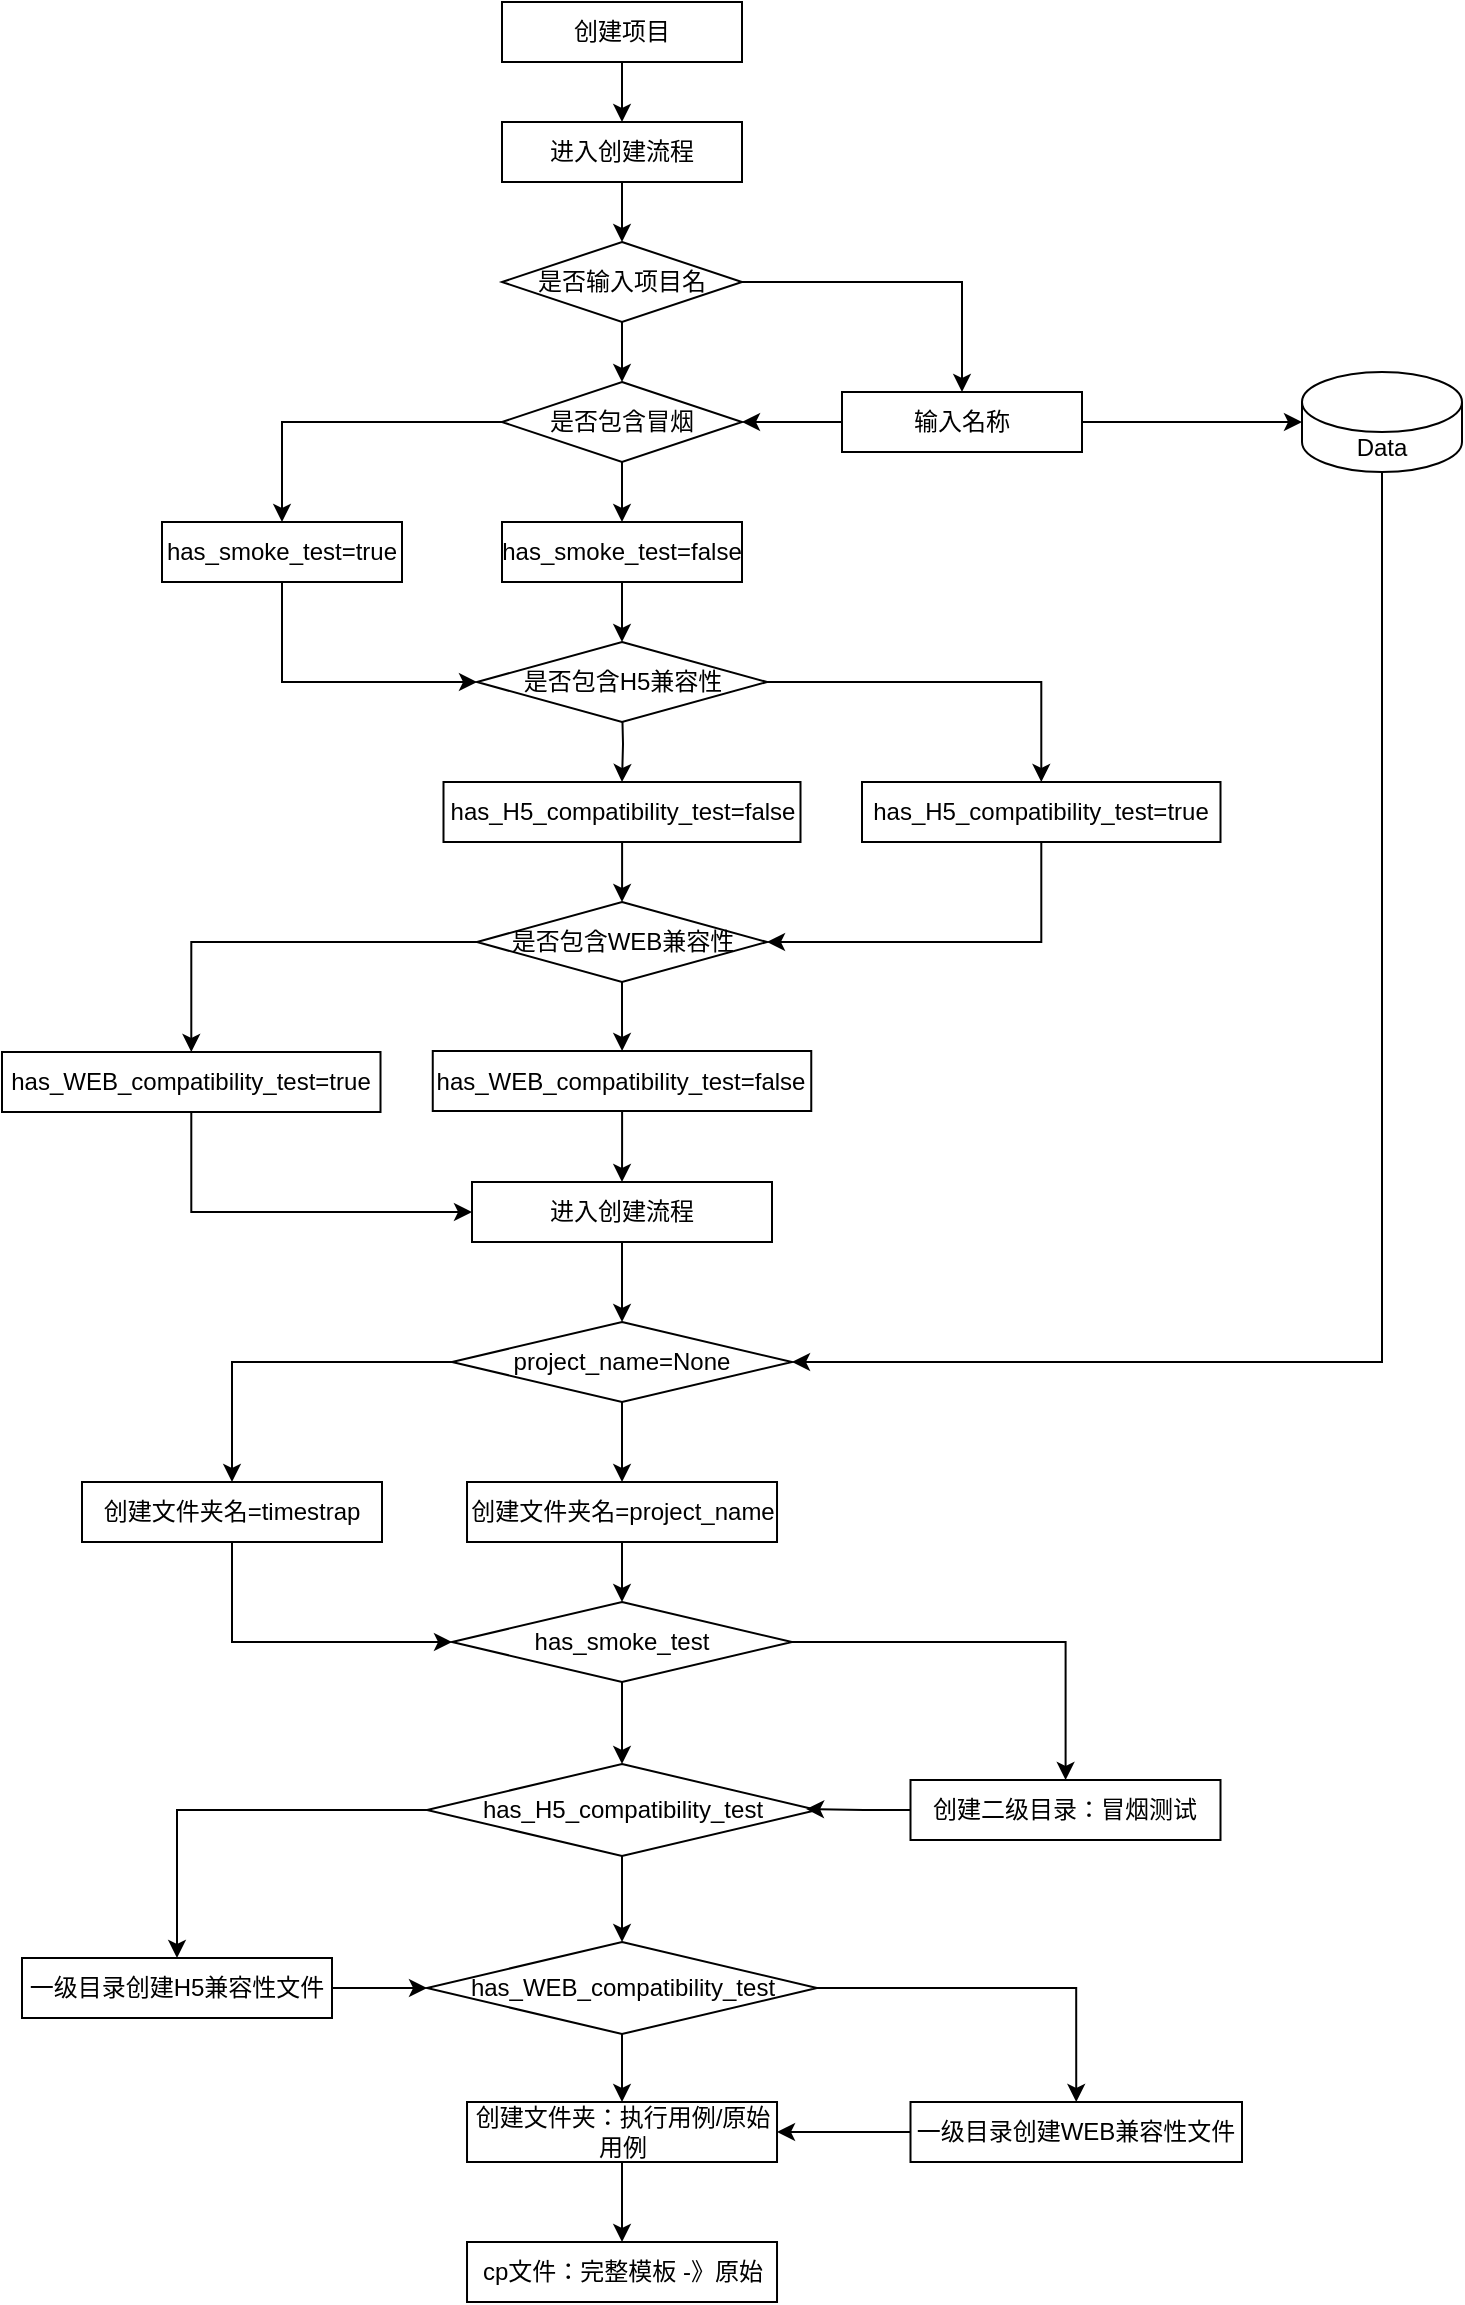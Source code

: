 <mxfile version="13.9.9" type="device"><diagram id="C5RBs43oDa-KdzZeNtuy" name="Page-1"><mxGraphModel dx="1742" dy="805" grid="1" gridSize="10" guides="1" tooltips="1" connect="1" arrows="1" fold="1" page="1" pageScale="1" pageWidth="827" pageHeight="1169" math="0" shadow="0"><root><mxCell id="WIyWlLk6GJQsqaUBKTNV-0"/><mxCell id="WIyWlLk6GJQsqaUBKTNV-1" parent="WIyWlLk6GJQsqaUBKTNV-0"/><mxCell id="SnkB5N2nYNm_8qGpGqau-2" style="edgeStyle=orthogonalEdgeStyle;rounded=0;orthogonalLoop=1;jettySize=auto;html=1;entryX=0.5;entryY=0;entryDx=0;entryDy=0;" edge="1" parent="WIyWlLk6GJQsqaUBKTNV-1" source="SnkB5N2nYNm_8qGpGqau-0" target="SnkB5N2nYNm_8qGpGqau-1"><mxGeometry relative="1" as="geometry"/></mxCell><mxCell id="SnkB5N2nYNm_8qGpGqau-0" value="创建项目" style="rounded=0;whiteSpace=wrap;html=1;" vertex="1" parent="WIyWlLk6GJQsqaUBKTNV-1"><mxGeometry x="30" y="10" width="120" height="30" as="geometry"/></mxCell><mxCell id="SnkB5N2nYNm_8qGpGqau-6" style="edgeStyle=orthogonalEdgeStyle;rounded=0;orthogonalLoop=1;jettySize=auto;html=1;entryX=0.5;entryY=0;entryDx=0;entryDy=0;" edge="1" parent="WIyWlLk6GJQsqaUBKTNV-1" source="SnkB5N2nYNm_8qGpGqau-1" target="SnkB5N2nYNm_8qGpGqau-5"><mxGeometry relative="1" as="geometry"/></mxCell><mxCell id="SnkB5N2nYNm_8qGpGqau-1" value="进入创建流程" style="rounded=0;whiteSpace=wrap;html=1;" vertex="1" parent="WIyWlLk6GJQsqaUBKTNV-1"><mxGeometry x="30" y="70" width="120" height="30" as="geometry"/></mxCell><mxCell id="SnkB5N2nYNm_8qGpGqau-11" style="edgeStyle=orthogonalEdgeStyle;rounded=0;orthogonalLoop=1;jettySize=auto;html=1;exitX=1;exitY=0.5;exitDx=0;exitDy=0;" edge="1" parent="WIyWlLk6GJQsqaUBKTNV-1" source="SnkB5N2nYNm_8qGpGqau-5" target="SnkB5N2nYNm_8qGpGqau-10"><mxGeometry relative="1" as="geometry"/></mxCell><mxCell id="SnkB5N2nYNm_8qGpGqau-13" style="edgeStyle=orthogonalEdgeStyle;rounded=0;orthogonalLoop=1;jettySize=auto;html=1;entryX=0.5;entryY=0;entryDx=0;entryDy=0;" edge="1" parent="WIyWlLk6GJQsqaUBKTNV-1" source="SnkB5N2nYNm_8qGpGqau-5" target="SnkB5N2nYNm_8qGpGqau-12"><mxGeometry relative="1" as="geometry"/></mxCell><mxCell id="SnkB5N2nYNm_8qGpGqau-5" value="是否输入项目名" style="rhombus;whiteSpace=wrap;html=1;" vertex="1" parent="WIyWlLk6GJQsqaUBKTNV-1"><mxGeometry x="30" y="130" width="120" height="40" as="geometry"/></mxCell><mxCell id="SnkB5N2nYNm_8qGpGqau-14" style="edgeStyle=orthogonalEdgeStyle;rounded=0;orthogonalLoop=1;jettySize=auto;html=1;" edge="1" parent="WIyWlLk6GJQsqaUBKTNV-1" source="SnkB5N2nYNm_8qGpGqau-10"><mxGeometry relative="1" as="geometry"><mxPoint x="150" y="220" as="targetPoint"/></mxGeometry></mxCell><mxCell id="SnkB5N2nYNm_8qGpGqau-18" style="edgeStyle=orthogonalEdgeStyle;rounded=0;orthogonalLoop=1;jettySize=auto;html=1;entryX=0;entryY=0.5;entryDx=0;entryDy=0;entryPerimeter=0;" edge="1" parent="WIyWlLk6GJQsqaUBKTNV-1" source="SnkB5N2nYNm_8qGpGqau-10" target="SnkB5N2nYNm_8qGpGqau-17"><mxGeometry relative="1" as="geometry"/></mxCell><mxCell id="SnkB5N2nYNm_8qGpGqau-10" value="输入名称" style="rounded=0;whiteSpace=wrap;html=1;" vertex="1" parent="WIyWlLk6GJQsqaUBKTNV-1"><mxGeometry x="200" y="205" width="120" height="30" as="geometry"/></mxCell><mxCell id="SnkB5N2nYNm_8qGpGqau-22" style="edgeStyle=orthogonalEdgeStyle;rounded=0;orthogonalLoop=1;jettySize=auto;html=1;" edge="1" parent="WIyWlLk6GJQsqaUBKTNV-1" source="SnkB5N2nYNm_8qGpGqau-12" target="SnkB5N2nYNm_8qGpGqau-20"><mxGeometry relative="1" as="geometry"/></mxCell><mxCell id="SnkB5N2nYNm_8qGpGqau-23" style="edgeStyle=orthogonalEdgeStyle;rounded=0;orthogonalLoop=1;jettySize=auto;html=1;entryX=0.5;entryY=0;entryDx=0;entryDy=0;" edge="1" parent="WIyWlLk6GJQsqaUBKTNV-1" source="SnkB5N2nYNm_8qGpGqau-12" target="SnkB5N2nYNm_8qGpGqau-19"><mxGeometry relative="1" as="geometry"/></mxCell><mxCell id="SnkB5N2nYNm_8qGpGqau-12" value="是否包含冒烟" style="rhombus;whiteSpace=wrap;html=1;" vertex="1" parent="WIyWlLk6GJQsqaUBKTNV-1"><mxGeometry x="30" y="200" width="120" height="40" as="geometry"/></mxCell><mxCell id="SnkB5N2nYNm_8qGpGqau-46" style="edgeStyle=orthogonalEdgeStyle;rounded=0;orthogonalLoop=1;jettySize=auto;html=1;entryX=1;entryY=0.5;entryDx=0;entryDy=0;" edge="1" parent="WIyWlLk6GJQsqaUBKTNV-1" source="SnkB5N2nYNm_8qGpGqau-17" target="SnkB5N2nYNm_8qGpGqau-47"><mxGeometry relative="1" as="geometry"><mxPoint x="450" y="690" as="targetPoint"/><Array as="points"><mxPoint x="470" y="690"/></Array></mxGeometry></mxCell><mxCell id="SnkB5N2nYNm_8qGpGqau-17" value="Data" style="shape=cylinder3;whiteSpace=wrap;html=1;boundedLbl=1;backgroundOutline=1;size=15;" vertex="1" parent="WIyWlLk6GJQsqaUBKTNV-1"><mxGeometry x="430" y="195" width="80" height="50" as="geometry"/></mxCell><mxCell id="SnkB5N2nYNm_8qGpGqau-31" style="edgeStyle=orthogonalEdgeStyle;rounded=0;orthogonalLoop=1;jettySize=auto;html=1;entryX=0.5;entryY=0;entryDx=0;entryDy=0;" edge="1" parent="WIyWlLk6GJQsqaUBKTNV-1" source="SnkB5N2nYNm_8qGpGqau-19" target="SnkB5N2nYNm_8qGpGqau-30"><mxGeometry relative="1" as="geometry"/></mxCell><mxCell id="SnkB5N2nYNm_8qGpGqau-19" value="has_smoke_test=false" style="rounded=0;whiteSpace=wrap;html=1;" vertex="1" parent="WIyWlLk6GJQsqaUBKTNV-1"><mxGeometry x="30" y="270" width="120" height="30" as="geometry"/></mxCell><mxCell id="SnkB5N2nYNm_8qGpGqau-24" style="edgeStyle=orthogonalEdgeStyle;rounded=0;orthogonalLoop=1;jettySize=auto;html=1;entryX=0;entryY=0.5;entryDx=0;entryDy=0;" edge="1" parent="WIyWlLk6GJQsqaUBKTNV-1" source="SnkB5N2nYNm_8qGpGqau-20" target="SnkB5N2nYNm_8qGpGqau-30"><mxGeometry relative="1" as="geometry"><mxPoint x="30" y="345" as="targetPoint"/><Array as="points"><mxPoint x="-80" y="350"/></Array></mxGeometry></mxCell><mxCell id="SnkB5N2nYNm_8qGpGqau-20" value="has_smoke_test=true" style="rounded=0;whiteSpace=wrap;html=1;" vertex="1" parent="WIyWlLk6GJQsqaUBKTNV-1"><mxGeometry x="-140" y="270" width="120" height="30" as="geometry"/></mxCell><mxCell id="SnkB5N2nYNm_8qGpGqau-27" style="edgeStyle=orthogonalEdgeStyle;rounded=0;orthogonalLoop=1;jettySize=auto;html=1;entryX=0.5;entryY=0;entryDx=0;entryDy=0;" edge="1" parent="WIyWlLk6GJQsqaUBKTNV-1" target="SnkB5N2nYNm_8qGpGqau-33"><mxGeometry relative="1" as="geometry"><mxPoint x="90" y="360" as="sourcePoint"/><mxPoint x="90" y="390" as="targetPoint"/></mxGeometry></mxCell><mxCell id="SnkB5N2nYNm_8qGpGqau-35" style="edgeStyle=orthogonalEdgeStyle;rounded=0;orthogonalLoop=1;jettySize=auto;html=1;exitX=1;exitY=0.5;exitDx=0;exitDy=0;" edge="1" parent="WIyWlLk6GJQsqaUBKTNV-1" source="SnkB5N2nYNm_8qGpGqau-30" target="SnkB5N2nYNm_8qGpGqau-34"><mxGeometry relative="1" as="geometry"/></mxCell><mxCell id="SnkB5N2nYNm_8qGpGqau-30" value="是否包含H5兼容性" style="rhombus;whiteSpace=wrap;html=1;" vertex="1" parent="WIyWlLk6GJQsqaUBKTNV-1"><mxGeometry x="17.5" y="330" width="145" height="40" as="geometry"/></mxCell><mxCell id="SnkB5N2nYNm_8qGpGqau-37" style="edgeStyle=orthogonalEdgeStyle;rounded=0;orthogonalLoop=1;jettySize=auto;html=1;entryX=0.5;entryY=0;entryDx=0;entryDy=0;" edge="1" parent="WIyWlLk6GJQsqaUBKTNV-1" source="SnkB5N2nYNm_8qGpGqau-33" target="SnkB5N2nYNm_8qGpGqau-36"><mxGeometry relative="1" as="geometry"/></mxCell><mxCell id="SnkB5N2nYNm_8qGpGqau-33" value="has_H5_compatibility_test=false" style="rounded=0;whiteSpace=wrap;html=1;" vertex="1" parent="WIyWlLk6GJQsqaUBKTNV-1"><mxGeometry x="0.75" y="400" width="178.5" height="30" as="geometry"/></mxCell><mxCell id="SnkB5N2nYNm_8qGpGqau-38" style="edgeStyle=orthogonalEdgeStyle;rounded=0;orthogonalLoop=1;jettySize=auto;html=1;entryX=1;entryY=0.5;entryDx=0;entryDy=0;" edge="1" parent="WIyWlLk6GJQsqaUBKTNV-1" source="SnkB5N2nYNm_8qGpGqau-34" target="SnkB5N2nYNm_8qGpGqau-36"><mxGeometry relative="1" as="geometry"><Array as="points"><mxPoint x="300" y="480"/></Array></mxGeometry></mxCell><mxCell id="SnkB5N2nYNm_8qGpGqau-34" value="has_H5_compatibility_test=true" style="rounded=0;whiteSpace=wrap;html=1;" vertex="1" parent="WIyWlLk6GJQsqaUBKTNV-1"><mxGeometry x="210" y="400" width="179.25" height="30" as="geometry"/></mxCell><mxCell id="SnkB5N2nYNm_8qGpGqau-41" style="edgeStyle=orthogonalEdgeStyle;rounded=0;orthogonalLoop=1;jettySize=auto;html=1;exitX=0;exitY=0.5;exitDx=0;exitDy=0;" edge="1" parent="WIyWlLk6GJQsqaUBKTNV-1" source="SnkB5N2nYNm_8qGpGqau-36" target="SnkB5N2nYNm_8qGpGqau-40"><mxGeometry relative="1" as="geometry"/></mxCell><mxCell id="SnkB5N2nYNm_8qGpGqau-42" style="edgeStyle=orthogonalEdgeStyle;rounded=0;orthogonalLoop=1;jettySize=auto;html=1;" edge="1" parent="WIyWlLk6GJQsqaUBKTNV-1" source="SnkB5N2nYNm_8qGpGqau-36" target="SnkB5N2nYNm_8qGpGqau-39"><mxGeometry relative="1" as="geometry"/></mxCell><mxCell id="SnkB5N2nYNm_8qGpGqau-36" value="是否包含WEB兼容性" style="rhombus;whiteSpace=wrap;html=1;" vertex="1" parent="WIyWlLk6GJQsqaUBKTNV-1"><mxGeometry x="17.5" y="460" width="145" height="40" as="geometry"/></mxCell><mxCell id="SnkB5N2nYNm_8qGpGqau-45" style="edgeStyle=orthogonalEdgeStyle;rounded=0;orthogonalLoop=1;jettySize=auto;html=1;entryX=0.5;entryY=0;entryDx=0;entryDy=0;" edge="1" parent="WIyWlLk6GJQsqaUBKTNV-1" source="SnkB5N2nYNm_8qGpGqau-39" target="SnkB5N2nYNm_8qGpGqau-43"><mxGeometry relative="1" as="geometry"/></mxCell><mxCell id="SnkB5N2nYNm_8qGpGqau-39" value="has_WEB_compatibility_test=false" style="rounded=0;whiteSpace=wrap;html=1;" vertex="1" parent="WIyWlLk6GJQsqaUBKTNV-1"><mxGeometry x="-4.62" y="534.5" width="189.25" height="30" as="geometry"/></mxCell><mxCell id="SnkB5N2nYNm_8qGpGqau-49" style="edgeStyle=orthogonalEdgeStyle;rounded=0;orthogonalLoop=1;jettySize=auto;html=1;entryX=0;entryY=0.5;entryDx=0;entryDy=0;" edge="1" parent="WIyWlLk6GJQsqaUBKTNV-1" source="SnkB5N2nYNm_8qGpGqau-40" target="SnkB5N2nYNm_8qGpGqau-43"><mxGeometry relative="1" as="geometry"><Array as="points"><mxPoint x="-125" y="615"/></Array></mxGeometry></mxCell><mxCell id="SnkB5N2nYNm_8qGpGqau-40" value="has_WEB_compatibility_test=true" style="rounded=0;whiteSpace=wrap;html=1;" vertex="1" parent="WIyWlLk6GJQsqaUBKTNV-1"><mxGeometry x="-220" y="535" width="189.25" height="30" as="geometry"/></mxCell><mxCell id="SnkB5N2nYNm_8qGpGqau-48" style="edgeStyle=orthogonalEdgeStyle;rounded=0;orthogonalLoop=1;jettySize=auto;html=1;entryX=0.5;entryY=0;entryDx=0;entryDy=0;" edge="1" parent="WIyWlLk6GJQsqaUBKTNV-1" source="SnkB5N2nYNm_8qGpGqau-43" target="SnkB5N2nYNm_8qGpGqau-47"><mxGeometry relative="1" as="geometry"/></mxCell><mxCell id="SnkB5N2nYNm_8qGpGqau-43" value="进入创建流程" style="rounded=0;whiteSpace=wrap;html=1;" vertex="1" parent="WIyWlLk6GJQsqaUBKTNV-1"><mxGeometry x="15" y="600" width="150" height="30" as="geometry"/></mxCell><mxCell id="SnkB5N2nYNm_8qGpGqau-52" style="edgeStyle=orthogonalEdgeStyle;rounded=0;orthogonalLoop=1;jettySize=auto;html=1;exitX=0;exitY=0.5;exitDx=0;exitDy=0;" edge="1" parent="WIyWlLk6GJQsqaUBKTNV-1" source="SnkB5N2nYNm_8qGpGqau-47" target="SnkB5N2nYNm_8qGpGqau-51"><mxGeometry relative="1" as="geometry"/></mxCell><mxCell id="SnkB5N2nYNm_8qGpGqau-53" style="edgeStyle=orthogonalEdgeStyle;rounded=0;orthogonalLoop=1;jettySize=auto;html=1;entryX=0.5;entryY=0;entryDx=0;entryDy=0;" edge="1" parent="WIyWlLk6GJQsqaUBKTNV-1" source="SnkB5N2nYNm_8qGpGqau-47" target="SnkB5N2nYNm_8qGpGqau-50"><mxGeometry relative="1" as="geometry"/></mxCell><mxCell id="SnkB5N2nYNm_8qGpGqau-47" value="project_name=None" style="rhombus;whiteSpace=wrap;html=1;" vertex="1" parent="WIyWlLk6GJQsqaUBKTNV-1"><mxGeometry x="5.01" y="670" width="170" height="40" as="geometry"/></mxCell><mxCell id="SnkB5N2nYNm_8qGpGqau-55" style="edgeStyle=orthogonalEdgeStyle;rounded=0;orthogonalLoop=1;jettySize=auto;html=1;entryX=0.5;entryY=0;entryDx=0;entryDy=0;" edge="1" parent="WIyWlLk6GJQsqaUBKTNV-1" source="SnkB5N2nYNm_8qGpGqau-50" target="SnkB5N2nYNm_8qGpGqau-54"><mxGeometry relative="1" as="geometry"/></mxCell><mxCell id="SnkB5N2nYNm_8qGpGqau-50" value="创建文件夹名=project_name" style="rounded=0;whiteSpace=wrap;html=1;" vertex="1" parent="WIyWlLk6GJQsqaUBKTNV-1"><mxGeometry x="12.51" y="750" width="155" height="30" as="geometry"/></mxCell><mxCell id="SnkB5N2nYNm_8qGpGqau-56" style="edgeStyle=orthogonalEdgeStyle;rounded=0;orthogonalLoop=1;jettySize=auto;html=1;entryX=0;entryY=0.5;entryDx=0;entryDy=0;" edge="1" parent="WIyWlLk6GJQsqaUBKTNV-1" source="SnkB5N2nYNm_8qGpGqau-51" target="SnkB5N2nYNm_8qGpGqau-54"><mxGeometry relative="1" as="geometry"><Array as="points"><mxPoint x="-105" y="830"/></Array></mxGeometry></mxCell><mxCell id="SnkB5N2nYNm_8qGpGqau-51" value="创建文件夹名=timestrap" style="rounded=0;whiteSpace=wrap;html=1;" vertex="1" parent="WIyWlLk6GJQsqaUBKTNV-1"><mxGeometry x="-180" y="750" width="150" height="30" as="geometry"/></mxCell><mxCell id="SnkB5N2nYNm_8qGpGqau-63" style="edgeStyle=orthogonalEdgeStyle;rounded=0;orthogonalLoop=1;jettySize=auto;html=1;entryX=0.5;entryY=0;entryDx=0;entryDy=0;" edge="1" parent="WIyWlLk6GJQsqaUBKTNV-1" source="SnkB5N2nYNm_8qGpGqau-54" target="SnkB5N2nYNm_8qGpGqau-58"><mxGeometry relative="1" as="geometry"/></mxCell><mxCell id="SnkB5N2nYNm_8qGpGqau-64" style="edgeStyle=orthogonalEdgeStyle;rounded=0;orthogonalLoop=1;jettySize=auto;html=1;" edge="1" parent="WIyWlLk6GJQsqaUBKTNV-1" source="SnkB5N2nYNm_8qGpGqau-54" target="SnkB5N2nYNm_8qGpGqau-61"><mxGeometry relative="1" as="geometry"/></mxCell><mxCell id="SnkB5N2nYNm_8qGpGqau-54" value="has_smoke_test" style="rhombus;whiteSpace=wrap;html=1;" vertex="1" parent="WIyWlLk6GJQsqaUBKTNV-1"><mxGeometry x="5.0" y="810" width="170" height="40" as="geometry"/></mxCell><mxCell id="SnkB5N2nYNm_8qGpGqau-69" style="edgeStyle=orthogonalEdgeStyle;rounded=0;orthogonalLoop=1;jettySize=auto;html=1;exitX=0;exitY=0.5;exitDx=0;exitDy=0;" edge="1" parent="WIyWlLk6GJQsqaUBKTNV-1" source="SnkB5N2nYNm_8qGpGqau-58" target="SnkB5N2nYNm_8qGpGqau-68"><mxGeometry relative="1" as="geometry"/></mxCell><mxCell id="SnkB5N2nYNm_8qGpGqau-71" style="edgeStyle=orthogonalEdgeStyle;rounded=0;orthogonalLoop=1;jettySize=auto;html=1;entryX=0.5;entryY=0;entryDx=0;entryDy=0;" edge="1" parent="WIyWlLk6GJQsqaUBKTNV-1" source="SnkB5N2nYNm_8qGpGqau-58" target="SnkB5N2nYNm_8qGpGqau-67"><mxGeometry relative="1" as="geometry"/></mxCell><mxCell id="SnkB5N2nYNm_8qGpGqau-58" value="has_H5_compatibility_test" style="rhombus;whiteSpace=wrap;html=1;" vertex="1" parent="WIyWlLk6GJQsqaUBKTNV-1"><mxGeometry x="-7.5" y="891" width="195" height="46" as="geometry"/></mxCell><mxCell id="SnkB5N2nYNm_8qGpGqau-77" style="edgeStyle=orthogonalEdgeStyle;rounded=0;orthogonalLoop=1;jettySize=auto;html=1;entryX=0.5;entryY=0;entryDx=0;entryDy=0;" edge="1" parent="WIyWlLk6GJQsqaUBKTNV-1" source="SnkB5N2nYNm_8qGpGqau-60" target="SnkB5N2nYNm_8qGpGqau-76"><mxGeometry relative="1" as="geometry"/></mxCell><mxCell id="SnkB5N2nYNm_8qGpGqau-60" value="创建文件夹：执行用例/原始用例" style="rounded=0;whiteSpace=wrap;html=1;" vertex="1" parent="WIyWlLk6GJQsqaUBKTNV-1"><mxGeometry x="12.51" y="1060" width="155" height="30" as="geometry"/></mxCell><mxCell id="SnkB5N2nYNm_8qGpGqau-65" style="edgeStyle=orthogonalEdgeStyle;rounded=0;orthogonalLoop=1;jettySize=auto;html=1;entryX=0.972;entryY=0.489;entryDx=0;entryDy=0;entryPerimeter=0;" edge="1" parent="WIyWlLk6GJQsqaUBKTNV-1" source="SnkB5N2nYNm_8qGpGqau-61" target="SnkB5N2nYNm_8qGpGqau-58"><mxGeometry relative="1" as="geometry"/></mxCell><mxCell id="SnkB5N2nYNm_8qGpGqau-61" value="创建二级目录：冒烟测试" style="rounded=0;whiteSpace=wrap;html=1;" vertex="1" parent="WIyWlLk6GJQsqaUBKTNV-1"><mxGeometry x="234.25" y="899" width="155" height="30" as="geometry"/></mxCell><mxCell id="SnkB5N2nYNm_8qGpGqau-73" style="edgeStyle=orthogonalEdgeStyle;rounded=0;orthogonalLoop=1;jettySize=auto;html=1;entryX=0.5;entryY=0;entryDx=0;entryDy=0;" edge="1" parent="WIyWlLk6GJQsqaUBKTNV-1" source="SnkB5N2nYNm_8qGpGqau-67" target="SnkB5N2nYNm_8qGpGqau-72"><mxGeometry relative="1" as="geometry"/></mxCell><mxCell id="SnkB5N2nYNm_8qGpGqau-74" style="edgeStyle=orthogonalEdgeStyle;rounded=0;orthogonalLoop=1;jettySize=auto;html=1;entryX=0.5;entryY=0;entryDx=0;entryDy=0;" edge="1" parent="WIyWlLk6GJQsqaUBKTNV-1" source="SnkB5N2nYNm_8qGpGqau-67" target="SnkB5N2nYNm_8qGpGqau-60"><mxGeometry relative="1" as="geometry"/></mxCell><mxCell id="SnkB5N2nYNm_8qGpGqau-67" value="has_WEB_compatibility_test" style="rhombus;whiteSpace=wrap;html=1;" vertex="1" parent="WIyWlLk6GJQsqaUBKTNV-1"><mxGeometry x="-7.49" y="980" width="195" height="46" as="geometry"/></mxCell><mxCell id="SnkB5N2nYNm_8qGpGqau-70" style="edgeStyle=orthogonalEdgeStyle;rounded=0;orthogonalLoop=1;jettySize=auto;html=1;exitX=1;exitY=0.5;exitDx=0;exitDy=0;entryX=0;entryY=0.5;entryDx=0;entryDy=0;" edge="1" parent="WIyWlLk6GJQsqaUBKTNV-1" source="SnkB5N2nYNm_8qGpGqau-68" target="SnkB5N2nYNm_8qGpGqau-67"><mxGeometry relative="1" as="geometry"/></mxCell><mxCell id="SnkB5N2nYNm_8qGpGqau-68" value="一级目录创建H5兼容性文件" style="rounded=0;whiteSpace=wrap;html=1;" vertex="1" parent="WIyWlLk6GJQsqaUBKTNV-1"><mxGeometry x="-210" y="988" width="155" height="30" as="geometry"/></mxCell><mxCell id="SnkB5N2nYNm_8qGpGqau-75" style="edgeStyle=orthogonalEdgeStyle;rounded=0;orthogonalLoop=1;jettySize=auto;html=1;entryX=1;entryY=0.5;entryDx=0;entryDy=0;" edge="1" parent="WIyWlLk6GJQsqaUBKTNV-1" source="SnkB5N2nYNm_8qGpGqau-72" target="SnkB5N2nYNm_8qGpGqau-60"><mxGeometry relative="1" as="geometry"/></mxCell><mxCell id="SnkB5N2nYNm_8qGpGqau-72" value="一级目录创建WEB兼容性文件" style="rounded=0;whiteSpace=wrap;html=1;" vertex="1" parent="WIyWlLk6GJQsqaUBKTNV-1"><mxGeometry x="234.25" y="1060" width="165.75" height="30" as="geometry"/></mxCell><mxCell id="SnkB5N2nYNm_8qGpGqau-76" value="cp文件：完整模板 -》原始" style="rounded=0;whiteSpace=wrap;html=1;" vertex="1" parent="WIyWlLk6GJQsqaUBKTNV-1"><mxGeometry x="12.51" y="1130" width="155" height="30" as="geometry"/></mxCell></root></mxGraphModel></diagram></mxfile>